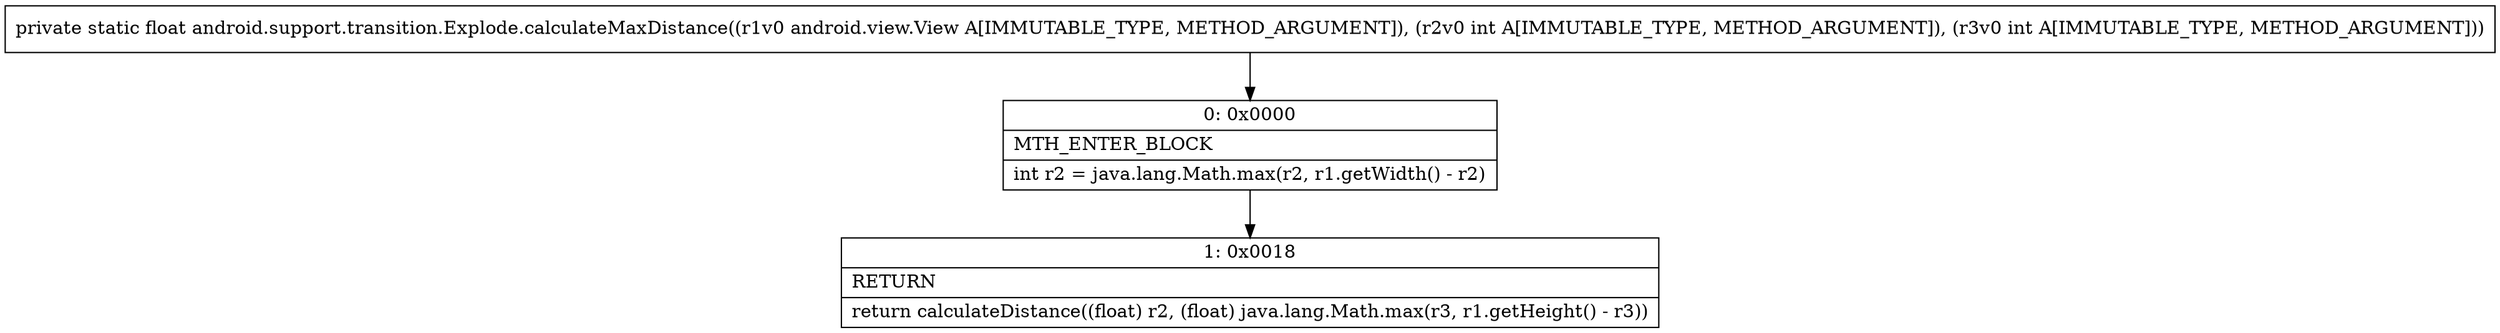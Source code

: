 digraph "CFG forandroid.support.transition.Explode.calculateMaxDistance(Landroid\/view\/View;II)F" {
Node_0 [shape=record,label="{0\:\ 0x0000|MTH_ENTER_BLOCK\l|int r2 = java.lang.Math.max(r2, r1.getWidth() \- r2)\l}"];
Node_1 [shape=record,label="{1\:\ 0x0018|RETURN\l|return calculateDistance((float) r2, (float) java.lang.Math.max(r3, r1.getHeight() \- r3))\l}"];
MethodNode[shape=record,label="{private static float android.support.transition.Explode.calculateMaxDistance((r1v0 android.view.View A[IMMUTABLE_TYPE, METHOD_ARGUMENT]), (r2v0 int A[IMMUTABLE_TYPE, METHOD_ARGUMENT]), (r3v0 int A[IMMUTABLE_TYPE, METHOD_ARGUMENT])) }"];
MethodNode -> Node_0;
Node_0 -> Node_1;
}

